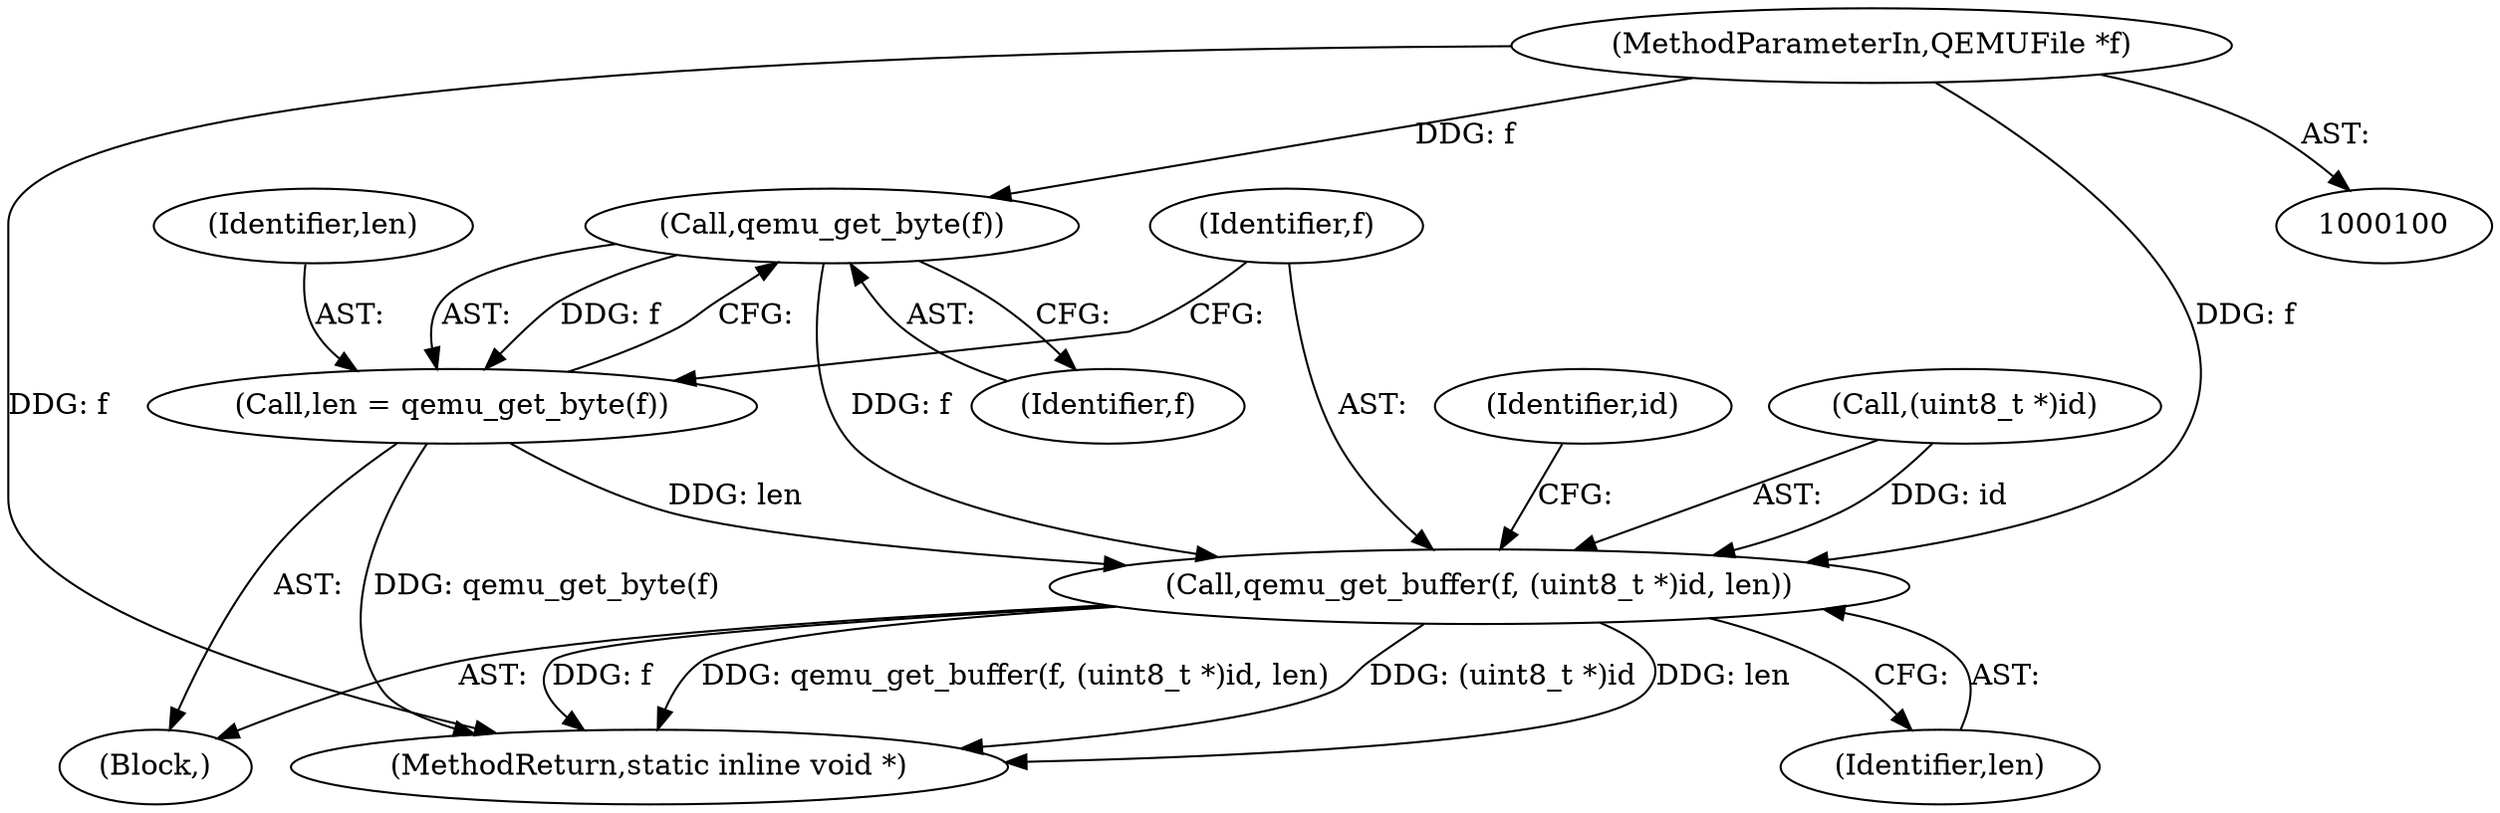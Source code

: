 digraph "0_qemu_0be839a2701369f669532ea5884c15bead1c6e08@pointer" {
"1000101" [label="(MethodParameterIn,QEMUFile *f)"];
"1000133" [label="(Call,qemu_get_byte(f))"];
"1000131" [label="(Call,len = qemu_get_byte(f))"];
"1000135" [label="(Call,qemu_get_buffer(f, (uint8_t *)id, len))"];
"1000133" [label="(Call,qemu_get_byte(f))"];
"1000143" [label="(Identifier,id)"];
"1000132" [label="(Identifier,len)"];
"1000166" [label="(MethodReturn,static inline void *)"];
"1000135" [label="(Call,qemu_get_buffer(f, (uint8_t *)id, len))"];
"1000137" [label="(Call,(uint8_t *)id)"];
"1000140" [label="(Identifier,len)"];
"1000101" [label="(MethodParameterIn,QEMUFile *f)"];
"1000131" [label="(Call,len = qemu_get_byte(f))"];
"1000104" [label="(Block,)"];
"1000134" [label="(Identifier,f)"];
"1000136" [label="(Identifier,f)"];
"1000101" -> "1000100"  [label="AST: "];
"1000101" -> "1000166"  [label="DDG: f"];
"1000101" -> "1000133"  [label="DDG: f"];
"1000101" -> "1000135"  [label="DDG: f"];
"1000133" -> "1000131"  [label="AST: "];
"1000133" -> "1000134"  [label="CFG: "];
"1000134" -> "1000133"  [label="AST: "];
"1000131" -> "1000133"  [label="CFG: "];
"1000133" -> "1000131"  [label="DDG: f"];
"1000133" -> "1000135"  [label="DDG: f"];
"1000131" -> "1000104"  [label="AST: "];
"1000132" -> "1000131"  [label="AST: "];
"1000136" -> "1000131"  [label="CFG: "];
"1000131" -> "1000166"  [label="DDG: qemu_get_byte(f)"];
"1000131" -> "1000135"  [label="DDG: len"];
"1000135" -> "1000104"  [label="AST: "];
"1000135" -> "1000140"  [label="CFG: "];
"1000136" -> "1000135"  [label="AST: "];
"1000137" -> "1000135"  [label="AST: "];
"1000140" -> "1000135"  [label="AST: "];
"1000143" -> "1000135"  [label="CFG: "];
"1000135" -> "1000166"  [label="DDG: len"];
"1000135" -> "1000166"  [label="DDG: f"];
"1000135" -> "1000166"  [label="DDG: qemu_get_buffer(f, (uint8_t *)id, len)"];
"1000135" -> "1000166"  [label="DDG: (uint8_t *)id"];
"1000137" -> "1000135"  [label="DDG: id"];
}
